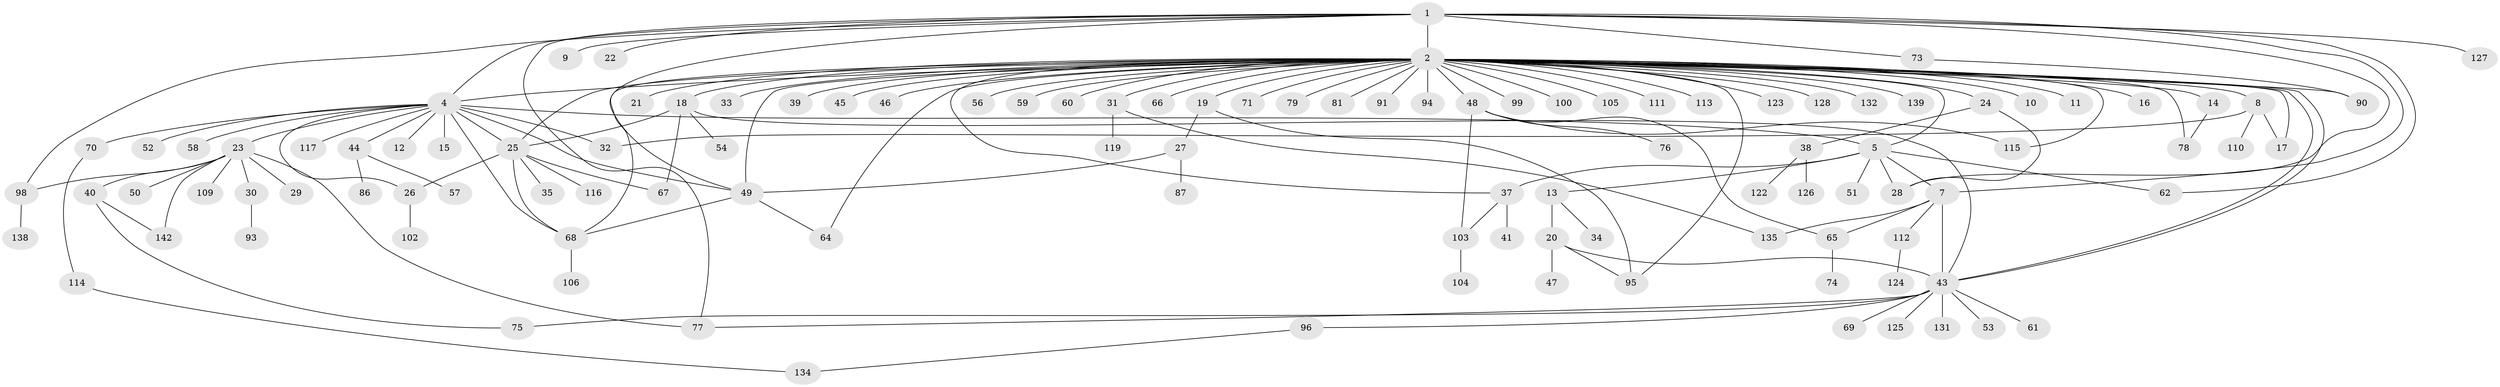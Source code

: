 // original degree distribution, {6: 0.02112676056338028, 39: 0.007042253521126761, 9: 0.014084507042253521, 16: 0.007042253521126761, 7: 0.014084507042253521, 17: 0.007042253521126761, 4: 0.07746478873239436, 1: 0.5, 2: 0.24647887323943662, 5: 0.028169014084507043, 3: 0.07042253521126761, 13: 0.007042253521126761}
// Generated by graph-tools (version 1.1) at 2025/11/02/27/25 16:11:14]
// undirected, 113 vertices, 150 edges
graph export_dot {
graph [start="1"]
  node [color=gray90,style=filled];
  1 [super="+3"];
  2 [super="+6"];
  4 [super="+97"];
  5 [super="+72"];
  7;
  8 [super="+130"];
  9;
  10 [super="+88"];
  11 [super="+121"];
  12;
  13 [super="+63"];
  14;
  15;
  16;
  17 [super="+101"];
  18;
  19 [super="+42"];
  20;
  21;
  22;
  23 [super="+89"];
  24;
  25 [super="+92"];
  26 [super="+36"];
  27;
  28 [super="+80"];
  29 [super="+120"];
  30;
  31;
  32 [super="+133"];
  33;
  34;
  35;
  37;
  38 [super="+85"];
  39;
  40 [super="+108"];
  41;
  43 [super="+141"];
  44 [super="+83"];
  45;
  46;
  47;
  48;
  49 [super="+84"];
  50 [super="+55"];
  51;
  52;
  53;
  54 [super="+136"];
  56;
  57 [super="+107"];
  58;
  59;
  60;
  61;
  62;
  64;
  65 [super="+118"];
  66 [super="+137"];
  67;
  68;
  69;
  70;
  71;
  73;
  74;
  75;
  76;
  77 [super="+82"];
  78;
  79;
  81;
  86 [super="+140"];
  87;
  90;
  91;
  93;
  94;
  95 [super="+129"];
  96;
  98;
  99;
  100;
  102;
  103;
  104;
  105;
  106;
  109;
  110;
  111;
  112;
  113;
  114;
  115;
  116;
  117;
  119;
  122;
  123;
  124;
  125;
  126;
  127;
  128;
  131;
  132;
  134;
  135;
  138;
  139;
  142;
  1 -- 2 [weight=2];
  1 -- 9;
  1 -- 28;
  1 -- 77;
  1 -- 98;
  1 -- 4;
  1 -- 7;
  1 -- 73;
  1 -- 49;
  1 -- 22;
  1 -- 62;
  1 -- 127;
  2 -- 4 [weight=2];
  2 -- 5;
  2 -- 8;
  2 -- 10;
  2 -- 11;
  2 -- 16;
  2 -- 17;
  2 -- 18;
  2 -- 19;
  2 -- 21;
  2 -- 25;
  2 -- 43;
  2 -- 43;
  2 -- 56;
  2 -- 59;
  2 -- 64;
  2 -- 66;
  2 -- 68;
  2 -- 78;
  2 -- 79;
  2 -- 90;
  2 -- 91;
  2 -- 94;
  2 -- 99;
  2 -- 100;
  2 -- 105;
  2 -- 111;
  2 -- 113;
  2 -- 115;
  2 -- 123;
  2 -- 128;
  2 -- 132;
  2 -- 139;
  2 -- 33;
  2 -- 37;
  2 -- 39;
  2 -- 71;
  2 -- 45;
  2 -- 14;
  2 -- 46;
  2 -- 48;
  2 -- 81;
  2 -- 31;
  2 -- 24;
  2 -- 60;
  2 -- 95;
  2 -- 49;
  4 -- 5;
  4 -- 12;
  4 -- 15 [weight=2];
  4 -- 23;
  4 -- 26;
  4 -- 44;
  4 -- 49;
  4 -- 52;
  4 -- 58;
  4 -- 68;
  4 -- 70;
  4 -- 117;
  4 -- 32;
  4 -- 25;
  5 -- 7;
  5 -- 13;
  5 -- 37;
  5 -- 51;
  5 -- 28;
  5 -- 62;
  7 -- 43;
  7 -- 65;
  7 -- 112;
  7 -- 135;
  8 -- 32;
  8 -- 110;
  8 -- 17;
  13 -- 20;
  13 -- 34;
  14 -- 78;
  18 -- 25;
  18 -- 54;
  18 -- 67;
  18 -- 43;
  19 -- 27;
  19 -- 95;
  20 -- 43;
  20 -- 47;
  20 -- 95;
  23 -- 29;
  23 -- 30;
  23 -- 40;
  23 -- 50;
  23 -- 109;
  23 -- 142;
  23 -- 98;
  23 -- 77;
  24 -- 28;
  24 -- 38;
  25 -- 26;
  25 -- 35;
  25 -- 67;
  25 -- 68;
  25 -- 116;
  26 -- 102;
  27 -- 49;
  27 -- 87;
  30 -- 93;
  31 -- 119;
  31 -- 135;
  37 -- 41;
  37 -- 103;
  38 -- 126;
  38 -- 122;
  40 -- 75;
  40 -- 142;
  43 -- 53;
  43 -- 61;
  43 -- 69;
  43 -- 75;
  43 -- 77;
  43 -- 96;
  43 -- 125;
  43 -- 131;
  44 -- 57;
  44 -- 86;
  48 -- 65;
  48 -- 76;
  48 -- 103;
  48 -- 115;
  49 -- 64;
  49 -- 68;
  65 -- 74;
  68 -- 106;
  70 -- 114;
  73 -- 90;
  96 -- 134;
  98 -- 138;
  103 -- 104;
  112 -- 124;
  114 -- 134;
}
